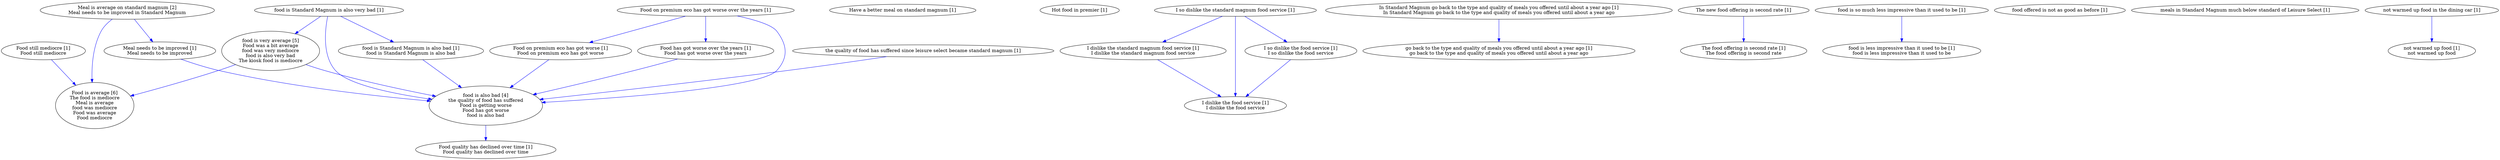 digraph collapsedGraph {
"Meal is average on standard magnum [2]\nMeal needs to be improved in Standard Magnum""food is also bad [4]\nthe quality of food has suffered\nFood is getting worse\nFood has got worse\nfood is also bad""Food is average [6]\nThe food is mediocre\nMeal is average\nfood was mediocre\nFood was average\nFood mediocre""food is very average [5]\nFood was a bit average\nfood was very mediocre\nfood is also very bad\nThe kiosk food is mediocre""Food still mediocre [1]\nFood still mediocre""Food quality has declined over time [1]\nFood quality has declined over time""Food on premium eco has got worse over the years [1]""Food on premium eco has got worse [1]\nFood on premium eco has got worse""Food has got worse over the years [1]\nFood has got worse over the years""Have a better meal on standard magnum [1]""Hot food in premier [1]""I so dislike the standard magnum food service [1]""I dislike the standard magnum food service [1]\nI dislike the standard magnum food service""I dislike the food service [1]\nI dislike the food service""I so dislike the food service [1]\nI so dislike the food service""In Standard Magnum go back to the type and quality of meals you offered until about a year ago [1]\nIn Standard Magnum go back to the type and quality of meals you offered until about a year ago""go back to the type and quality of meals you offered until about a year ago [1]\ngo back to the type and quality of meals you offered until about a year ago""Meal needs to be improved [1]\nMeal needs to be improved""The new food offering is second rate [1]""The food offering is second rate [1]\nThe food offering is second rate""food is Standard Magnum is also very bad [1]""food is Standard Magnum is also bad [1]\nfood is Standard Magnum is also bad""food is so much less impressive than it used to be [1]""food is less impressive than it used to be [1]\nfood is less impressive than it used to be""food offered is not as good as before [1]""meals in Standard Magnum much below standard of Leisure Select [1]""not warmed up food in the dining car [1]""not warmed up food [1]\nnot warmed up food""the quality of food has suffered since leisure select became standard magnum [1]""Food still mediocre [1]\nFood still mediocre" -> "Food is average [6]\nThe food is mediocre\nMeal is average\nfood was mediocre\nFood was average\nFood mediocre" [color=blue]
"Food on premium eco has got worse over the years [1]" -> "Food on premium eco has got worse [1]\nFood on premium eco has got worse" [color=blue]
"Food on premium eco has got worse [1]\nFood on premium eco has got worse" -> "food is also bad [4]\nthe quality of food has suffered\nFood is getting worse\nFood has got worse\nfood is also bad" [color=blue]
"Food on premium eco has got worse over the years [1]" -> "Food has got worse over the years [1]\nFood has got worse over the years" [color=blue]
"Food has got worse over the years [1]\nFood has got worse over the years" -> "food is also bad [4]\nthe quality of food has suffered\nFood is getting worse\nFood has got worse\nfood is also bad" [color=blue]
"Food on premium eco has got worse over the years [1]" -> "food is also bad [4]\nthe quality of food has suffered\nFood is getting worse\nFood has got worse\nfood is also bad" [color=blue]
"food is also bad [4]\nthe quality of food has suffered\nFood is getting worse\nFood has got worse\nfood is also bad" -> "Food quality has declined over time [1]\nFood quality has declined over time" [color=blue]
"food is very average [5]\nFood was a bit average\nfood was very mediocre\nfood is also very bad\nThe kiosk food is mediocre" -> "Food is average [6]\nThe food is mediocre\nMeal is average\nfood was mediocre\nFood was average\nFood mediocre" [color=blue]
"I so dislike the standard magnum food service [1]" -> "I dislike the standard magnum food service [1]\nI dislike the standard magnum food service" [color=blue]
"I dislike the standard magnum food service [1]\nI dislike the standard magnum food service" -> "I dislike the food service [1]\nI dislike the food service" [color=blue]
"I so dislike the standard magnum food service [1]" -> "I so dislike the food service [1]\nI so dislike the food service" [color=blue]
"I so dislike the food service [1]\nI so dislike the food service" -> "I dislike the food service [1]\nI dislike the food service" [color=blue]
"I so dislike the standard magnum food service [1]" -> "I dislike the food service [1]\nI dislike the food service" [color=blue]
"In Standard Magnum go back to the type and quality of meals you offered until about a year ago [1]\nIn Standard Magnum go back to the type and quality of meals you offered until about a year ago" -> "go back to the type and quality of meals you offered until about a year ago [1]\ngo back to the type and quality of meals you offered until about a year ago" [color=blue]
"Meal is average on standard magnum [2]\nMeal needs to be improved in Standard Magnum" -> "Food is average [6]\nThe food is mediocre\nMeal is average\nfood was mediocre\nFood was average\nFood mediocre" [color=blue]
"Meal is average on standard magnum [2]\nMeal needs to be improved in Standard Magnum" -> "Meal needs to be improved [1]\nMeal needs to be improved" [color=blue]
"The new food offering is second rate [1]" -> "The food offering is second rate [1]\nThe food offering is second rate" [color=blue]
"food is Standard Magnum is also very bad [1]" -> "food is Standard Magnum is also bad [1]\nfood is Standard Magnum is also bad" [color=blue]
"food is Standard Magnum is also bad [1]\nfood is Standard Magnum is also bad" -> "food is also bad [4]\nthe quality of food has suffered\nFood is getting worse\nFood has got worse\nfood is also bad" [color=blue]
"food is Standard Magnum is also very bad [1]" -> "food is very average [5]\nFood was a bit average\nfood was very mediocre\nfood is also very bad\nThe kiosk food is mediocre" [color=blue]
"food is very average [5]\nFood was a bit average\nfood was very mediocre\nfood is also very bad\nThe kiosk food is mediocre" -> "food is also bad [4]\nthe quality of food has suffered\nFood is getting worse\nFood has got worse\nfood is also bad" [color=blue]
"food is Standard Magnum is also very bad [1]" -> "food is also bad [4]\nthe quality of food has suffered\nFood is getting worse\nFood has got worse\nfood is also bad" [color=blue]
"Meal needs to be improved [1]\nMeal needs to be improved" -> "food is also bad [4]\nthe quality of food has suffered\nFood is getting worse\nFood has got worse\nfood is also bad" [color=blue]
"food is so much less impressive than it used to be [1]" -> "food is less impressive than it used to be [1]\nfood is less impressive than it used to be" [color=blue]
"not warmed up food in the dining car [1]" -> "not warmed up food [1]\nnot warmed up food" [color=blue]
"the quality of food has suffered since leisure select became standard magnum [1]" -> "food is also bad [4]\nthe quality of food has suffered\nFood is getting worse\nFood has got worse\nfood is also bad" [color=blue]
}
